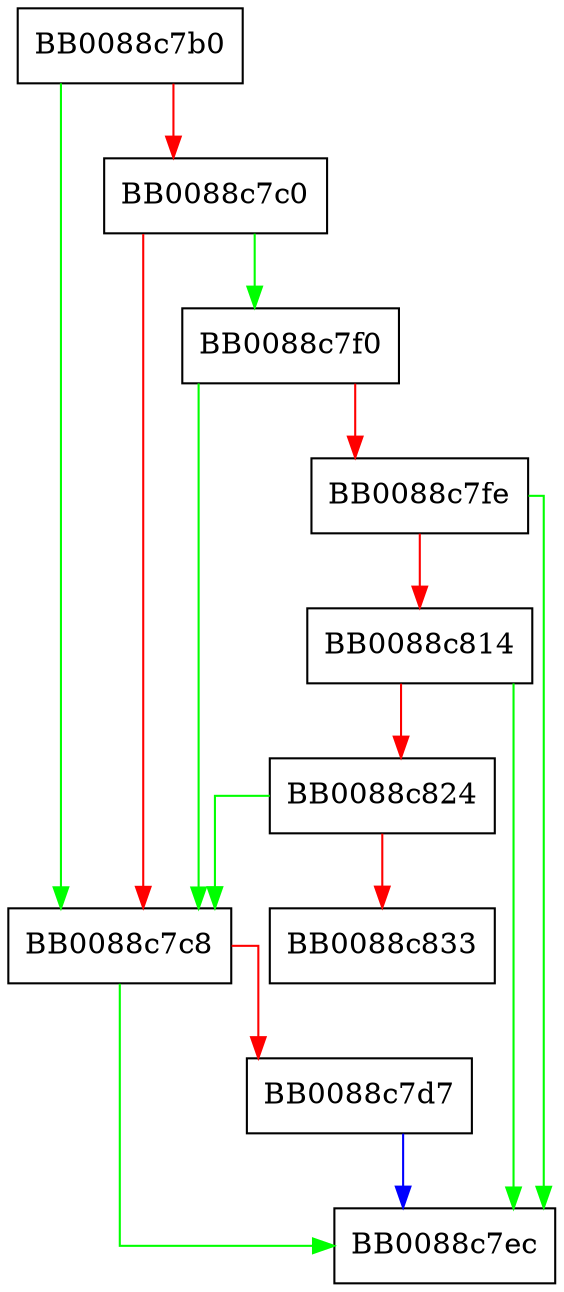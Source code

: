 digraph memcmp {
  node [shape="box"];
  graph [splines=ortho];
  BB0088c7b0 -> BB0088c7c8 [color="green"];
  BB0088c7b0 -> BB0088c7c0 [color="red"];
  BB0088c7c0 -> BB0088c7f0 [color="green"];
  BB0088c7c0 -> BB0088c7c8 [color="red"];
  BB0088c7c8 -> BB0088c7ec [color="green"];
  BB0088c7c8 -> BB0088c7d7 [color="red"];
  BB0088c7d7 -> BB0088c7ec [color="blue"];
  BB0088c7f0 -> BB0088c7c8 [color="green"];
  BB0088c7f0 -> BB0088c7fe [color="red"];
  BB0088c7fe -> BB0088c7ec [color="green"];
  BB0088c7fe -> BB0088c814 [color="red"];
  BB0088c814 -> BB0088c7ec [color="green"];
  BB0088c814 -> BB0088c824 [color="red"];
  BB0088c824 -> BB0088c7c8 [color="green"];
  BB0088c824 -> BB0088c833 [color="red"];
}